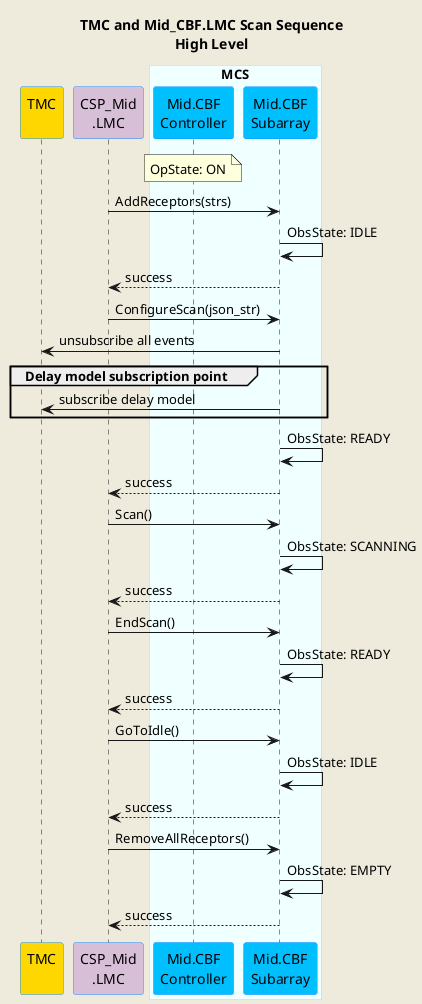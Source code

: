 @startuml
'https://plantuml.com/sequence-diagram

skinparam backgroundColor #EEEBDC
skinparam sequence {
ParticipantBorderColor DodgerBlue
ParticipantBackgroundColor DeepSkyBlue
ActorBorderColor DarkGreen
ActorBackgroundColor Green
BoxBorderColor LightBlue
BoxBackgroundColor #F0FFFF
}

title TMC and Mid_CBF.LMC Scan Sequence\nHigh Level

participant "TMC\n" as tmc #Gold
participant "CSP_Mid\n.LMC" as lmc #Thistle

box "MCS"
participant "Mid.CBF\nController" as controller
participant "Mid.CBF\nSubarray" as subarray
end box

note over controller        : OpState: ON
lmc         -> subarray     : AddReceptors(strs)
subarray    -> subarray     : ObsState: IDLE
subarray   --> lmc          : success
lmc         -> subarray     : ConfigureScan(json_str)
subarray    -> tmc          : unsubscribe all events

group Delay model subscription point
subarray    -> tmc          : subscribe delay model
end group

' group Doppler subscription point
' subarray    -> tmc          : subscribe Doppler phase correction
' end group

' group Jones matrix subscription point
' subarray    -> tmc          : subscribe Jones matrix
' end group

' group Timing beam subscription point
' subarray    -> tmc          : subscribe timing beam weights
' end group

subarray    -> subarray     : ObsState: READY
subarray   --> lmc          : success

lmc         -> subarray     : Scan()
subarray    -> subarray     : ObsState: SCANNING
subarray   --> lmc          : success

lmc         -> subarray     : EndScan()
subarray    -> subarray     : ObsState: READY
subarray   --> lmc          : success

lmc         -> subarray     : GoToIdle()
subarray    -> subarray     : ObsState: IDLE
subarray   --> lmc          : success

lmc         -> subarray     : RemoveAllReceptors()
subarray    -> subarray     : ObsState: EMPTY
subarray   --> lmc          : success

@enduml